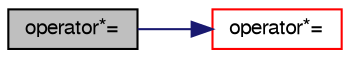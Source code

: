 digraph "operator*="
{
  bgcolor="transparent";
  edge [fontname="FreeSans",fontsize="10",labelfontname="FreeSans",labelfontsize="10"];
  node [fontname="FreeSans",fontsize="10",shape=record];
  rankdir="LR";
  Node6798 [label="operator*=",height=0.2,width=0.4,color="black", fillcolor="grey75", style="filled", fontcolor="black"];
  Node6798 -> Node6799 [color="midnightblue",fontsize="10",style="solid",fontname="FreeSans"];
  Node6799 [label="operator*=",height=0.2,width=0.4,color="red",URL="$a22358.html#a39d4744d7a392510143693aee52e52c8"];
}
